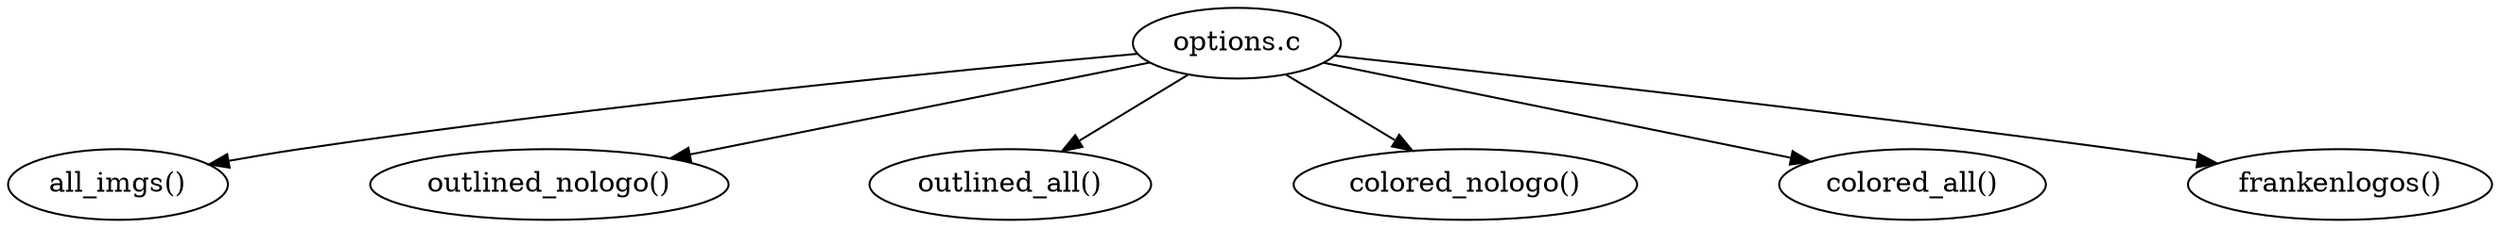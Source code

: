  digraph G {
 nodesep = "1";
 "options.c" -> "all_imgs()";
 "options.c" -> "outlined_nologo()";
 "options.c" -> "outlined_all()";
 "options.c" -> "colored_nologo()";
 "options.c" -> "colored_all()";
 "options.c" -> "frankenlogos()";
 }

